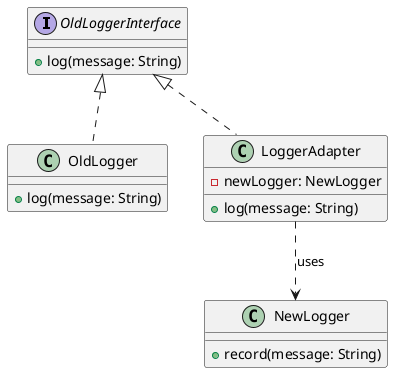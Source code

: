 @startuml

interface OldLoggerInterface {
    +log(message: String)
}

class OldLogger {
    +log(message: String)
}

class NewLogger {
    +record(message: String)
}

class LoggerAdapter {
    -newLogger: NewLogger
    +log(message: String)
}

OldLoggerInterface <|.. OldLogger
OldLoggerInterface <|.. LoggerAdapter
LoggerAdapter ..> NewLogger : uses

@enduml
